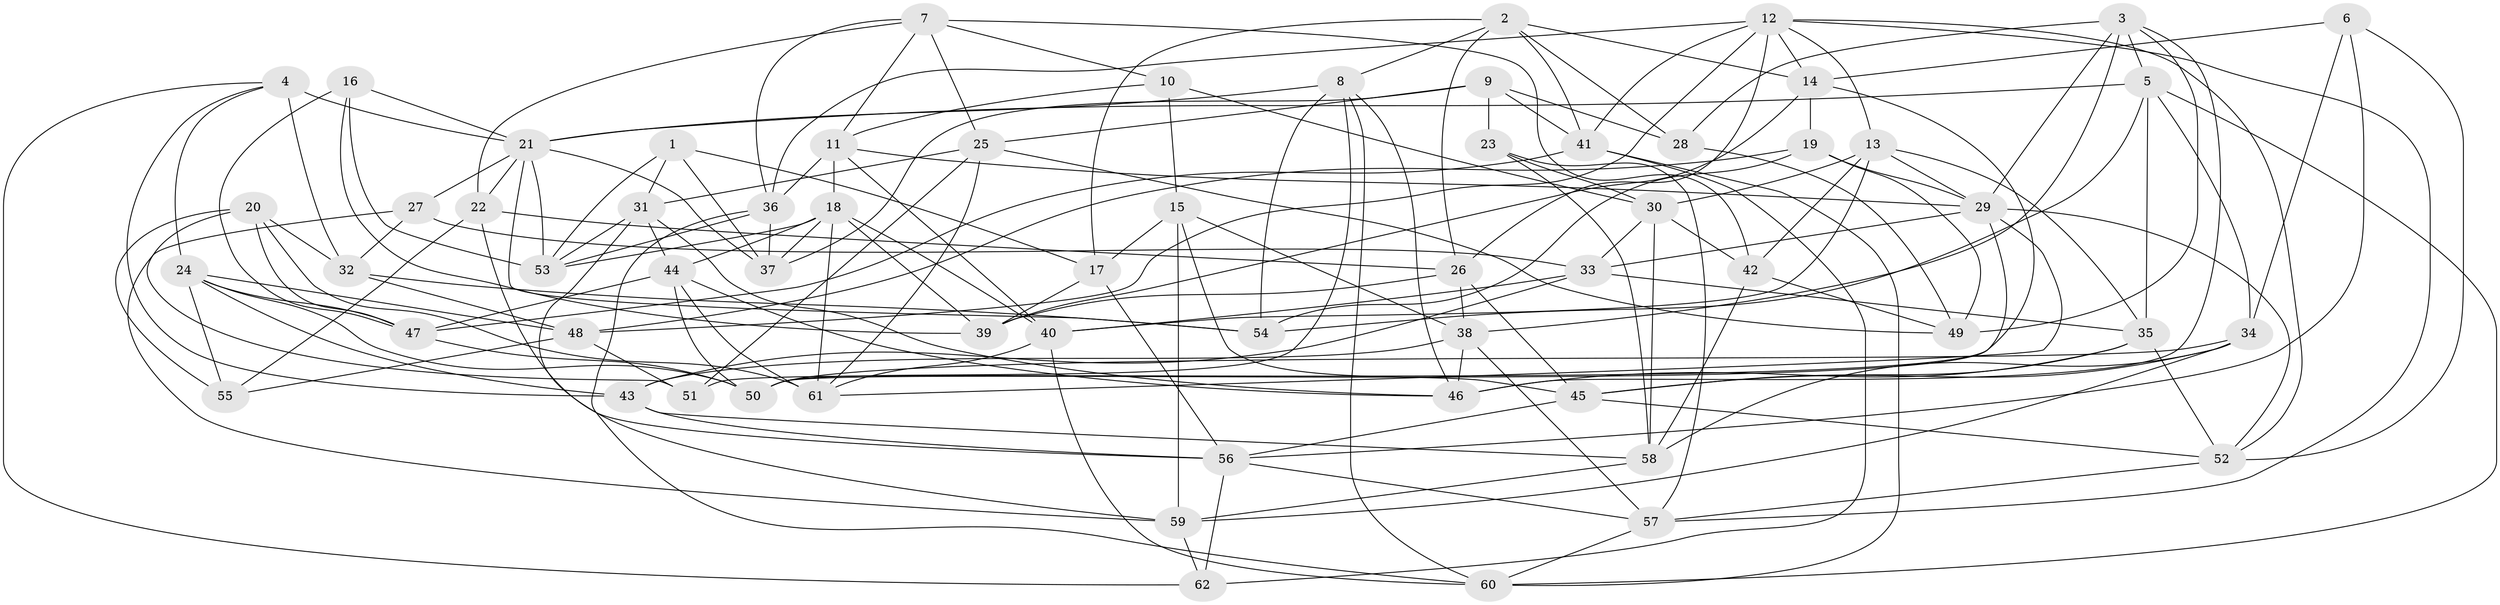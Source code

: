 // original degree distribution, {4: 1.0}
// Generated by graph-tools (version 1.1) at 2025/03/03/09/25 03:03:04]
// undirected, 62 vertices, 174 edges
graph export_dot {
graph [start="1"]
  node [color=gray90,style=filled];
  1;
  2;
  3;
  4;
  5;
  6;
  7;
  8;
  9;
  10;
  11;
  12;
  13;
  14;
  15;
  16;
  17;
  18;
  19;
  20;
  21;
  22;
  23;
  24;
  25;
  26;
  27;
  28;
  29;
  30;
  31;
  32;
  33;
  34;
  35;
  36;
  37;
  38;
  39;
  40;
  41;
  42;
  43;
  44;
  45;
  46;
  47;
  48;
  49;
  50;
  51;
  52;
  53;
  54;
  55;
  56;
  57;
  58;
  59;
  60;
  61;
  62;
  1 -- 17 [weight=1.0];
  1 -- 31 [weight=1.0];
  1 -- 37 [weight=1.0];
  1 -- 53 [weight=1.0];
  2 -- 8 [weight=1.0];
  2 -- 14 [weight=1.0];
  2 -- 17 [weight=1.0];
  2 -- 26 [weight=1.0];
  2 -- 28 [weight=1.0];
  2 -- 41 [weight=1.0];
  3 -- 5 [weight=1.0];
  3 -- 28 [weight=1.0];
  3 -- 29 [weight=1.0];
  3 -- 38 [weight=1.0];
  3 -- 46 [weight=1.0];
  3 -- 49 [weight=1.0];
  4 -- 21 [weight=2.0];
  4 -- 24 [weight=1.0];
  4 -- 32 [weight=1.0];
  4 -- 43 [weight=1.0];
  4 -- 62 [weight=1.0];
  5 -- 21 [weight=1.0];
  5 -- 34 [weight=1.0];
  5 -- 35 [weight=1.0];
  5 -- 54 [weight=1.0];
  5 -- 60 [weight=1.0];
  6 -- 14 [weight=1.0];
  6 -- 34 [weight=1.0];
  6 -- 52 [weight=1.0];
  6 -- 56 [weight=1.0];
  7 -- 10 [weight=1.0];
  7 -- 11 [weight=1.0];
  7 -- 22 [weight=1.0];
  7 -- 25 [weight=1.0];
  7 -- 36 [weight=1.0];
  7 -- 42 [weight=1.0];
  8 -- 21 [weight=1.0];
  8 -- 46 [weight=1.0];
  8 -- 50 [weight=1.0];
  8 -- 54 [weight=1.0];
  8 -- 60 [weight=1.0];
  9 -- 23 [weight=1.0];
  9 -- 25 [weight=1.0];
  9 -- 28 [weight=1.0];
  9 -- 37 [weight=2.0];
  9 -- 41 [weight=1.0];
  10 -- 11 [weight=1.0];
  10 -- 15 [weight=1.0];
  10 -- 30 [weight=1.0];
  11 -- 18 [weight=1.0];
  11 -- 29 [weight=1.0];
  11 -- 36 [weight=1.0];
  11 -- 40 [weight=1.0];
  12 -- 13 [weight=1.0];
  12 -- 14 [weight=1.0];
  12 -- 26 [weight=1.0];
  12 -- 36 [weight=1.0];
  12 -- 41 [weight=1.0];
  12 -- 48 [weight=1.0];
  12 -- 52 [weight=1.0];
  12 -- 57 [weight=1.0];
  13 -- 29 [weight=1.0];
  13 -- 30 [weight=1.0];
  13 -- 35 [weight=1.0];
  13 -- 40 [weight=1.0];
  13 -- 42 [weight=1.0];
  14 -- 19 [weight=1.0];
  14 -- 39 [weight=1.0];
  14 -- 51 [weight=1.0];
  15 -- 17 [weight=2.0];
  15 -- 38 [weight=1.0];
  15 -- 45 [weight=1.0];
  15 -- 59 [weight=1.0];
  16 -- 21 [weight=1.0];
  16 -- 39 [weight=1.0];
  16 -- 47 [weight=1.0];
  16 -- 53 [weight=1.0];
  17 -- 39 [weight=1.0];
  17 -- 56 [weight=1.0];
  18 -- 37 [weight=1.0];
  18 -- 39 [weight=2.0];
  18 -- 40 [weight=1.0];
  18 -- 44 [weight=1.0];
  18 -- 53 [weight=1.0];
  18 -- 61 [weight=1.0];
  19 -- 29 [weight=1.0];
  19 -- 48 [weight=1.0];
  19 -- 49 [weight=1.0];
  19 -- 54 [weight=2.0];
  20 -- 32 [weight=2.0];
  20 -- 47 [weight=1.0];
  20 -- 51 [weight=1.0];
  20 -- 55 [weight=1.0];
  20 -- 61 [weight=1.0];
  21 -- 22 [weight=1.0];
  21 -- 27 [weight=1.0];
  21 -- 37 [weight=1.0];
  21 -- 53 [weight=1.0];
  21 -- 54 [weight=1.0];
  22 -- 26 [weight=1.0];
  22 -- 55 [weight=1.0];
  22 -- 56 [weight=2.0];
  23 -- 30 [weight=1.0];
  23 -- 57 [weight=1.0];
  23 -- 58 [weight=1.0];
  24 -- 43 [weight=1.0];
  24 -- 47 [weight=1.0];
  24 -- 48 [weight=1.0];
  24 -- 50 [weight=1.0];
  24 -- 55 [weight=1.0];
  25 -- 31 [weight=1.0];
  25 -- 49 [weight=1.0];
  25 -- 51 [weight=1.0];
  25 -- 61 [weight=1.0];
  26 -- 38 [weight=1.0];
  26 -- 39 [weight=1.0];
  26 -- 45 [weight=1.0];
  27 -- 32 [weight=1.0];
  27 -- 33 [weight=1.0];
  27 -- 59 [weight=1.0];
  28 -- 49 [weight=1.0];
  29 -- 33 [weight=1.0];
  29 -- 50 [weight=1.0];
  29 -- 52 [weight=1.0];
  29 -- 61 [weight=1.0];
  30 -- 33 [weight=1.0];
  30 -- 42 [weight=1.0];
  30 -- 58 [weight=1.0];
  31 -- 44 [weight=1.0];
  31 -- 46 [weight=1.0];
  31 -- 53 [weight=1.0];
  31 -- 59 [weight=1.0];
  32 -- 48 [weight=1.0];
  32 -- 54 [weight=1.0];
  33 -- 35 [weight=1.0];
  33 -- 40 [weight=1.0];
  33 -- 43 [weight=1.0];
  34 -- 45 [weight=1.0];
  34 -- 50 [weight=1.0];
  34 -- 58 [weight=1.0];
  34 -- 59 [weight=1.0];
  35 -- 45 [weight=1.0];
  35 -- 46 [weight=1.0];
  35 -- 52 [weight=1.0];
  36 -- 37 [weight=1.0];
  36 -- 53 [weight=1.0];
  36 -- 60 [weight=1.0];
  38 -- 43 [weight=1.0];
  38 -- 46 [weight=1.0];
  38 -- 57 [weight=1.0];
  40 -- 60 [weight=1.0];
  40 -- 61 [weight=1.0];
  41 -- 47 [weight=1.0];
  41 -- 60 [weight=1.0];
  41 -- 62 [weight=1.0];
  42 -- 49 [weight=2.0];
  42 -- 58 [weight=1.0];
  43 -- 56 [weight=1.0];
  43 -- 58 [weight=1.0];
  44 -- 46 [weight=1.0];
  44 -- 47 [weight=1.0];
  44 -- 50 [weight=1.0];
  44 -- 61 [weight=1.0];
  45 -- 52 [weight=1.0];
  45 -- 56 [weight=1.0];
  47 -- 50 [weight=1.0];
  48 -- 51 [weight=1.0];
  48 -- 55 [weight=1.0];
  52 -- 57 [weight=1.0];
  56 -- 57 [weight=1.0];
  56 -- 62 [weight=1.0];
  57 -- 60 [weight=1.0];
  58 -- 59 [weight=1.0];
  59 -- 62 [weight=1.0];
}
